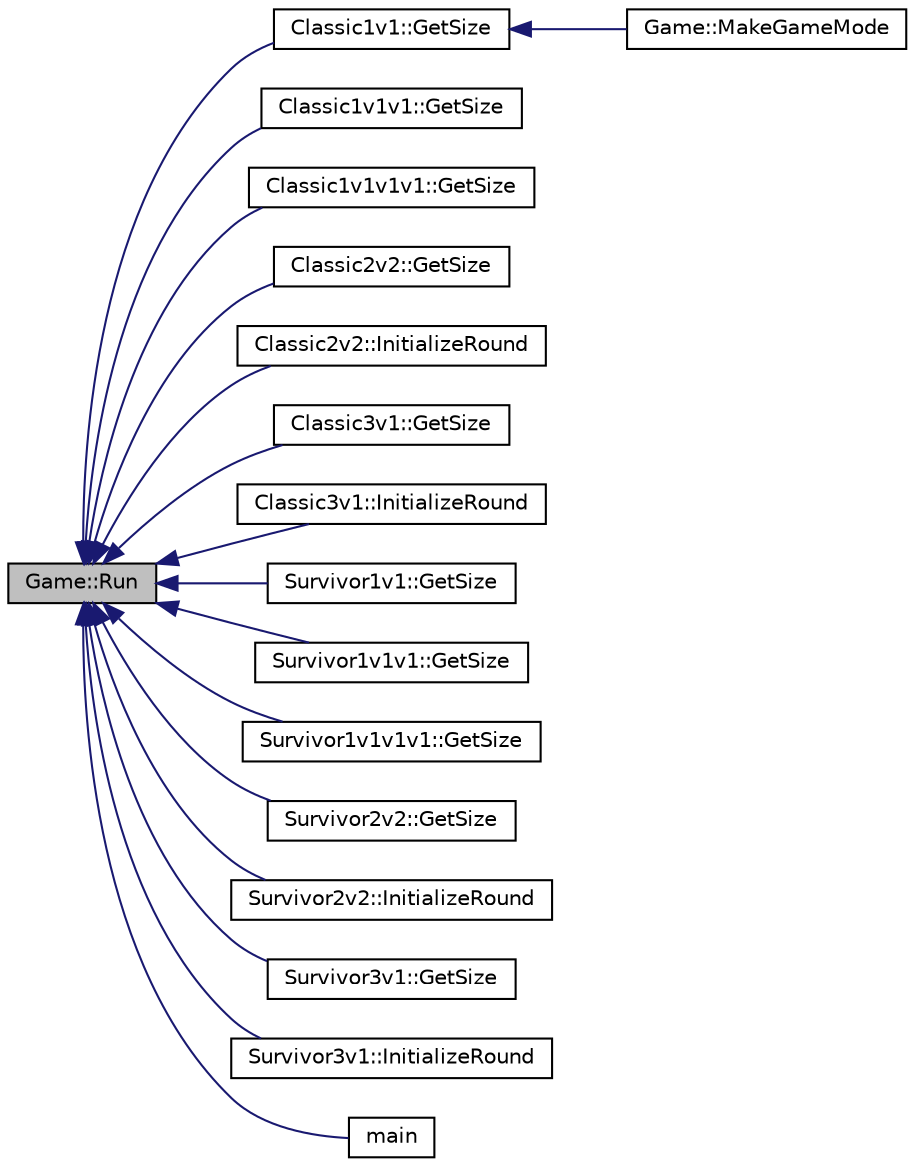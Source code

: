 digraph G
{
  edge [fontname="Helvetica",fontsize="10",labelfontname="Helvetica",labelfontsize="10"];
  node [fontname="Helvetica",fontsize="10",shape=record];
  rankdir="LR";
  Node1 [label="Game::Run",height=0.2,width=0.4,color="black", fillcolor="grey75", style="filled" fontcolor="black"];
  Node1 -> Node2 [dir="back",color="midnightblue",fontsize="10",style="solid",fontname="Helvetica"];
  Node2 [label="Classic1v1::GetSize",height=0.2,width=0.4,color="black", fillcolor="white", style="filled",URL="$namespace_classic1v1.html#a0a1649cc7c0acc6f41fb5a14f945b08b"];
  Node2 -> Node3 [dir="back",color="midnightblue",fontsize="10",style="solid",fontname="Helvetica"];
  Node3 [label="Game::MakeGameMode",height=0.2,width=0.4,color="black", fillcolor="white", style="filled",URL="$namespace_game.html#a20caed2af94cb7f28ee1bee65f6ac4b9"];
  Node1 -> Node4 [dir="back",color="midnightblue",fontsize="10",style="solid",fontname="Helvetica"];
  Node4 [label="Classic1v1v1::GetSize",height=0.2,width=0.4,color="black", fillcolor="white", style="filled",URL="$namespace_classic1v1v1.html#afb2ed4eb4be6aab63332f1c3c4573570"];
  Node1 -> Node5 [dir="back",color="midnightblue",fontsize="10",style="solid",fontname="Helvetica"];
  Node5 [label="Classic1v1v1v1::GetSize",height=0.2,width=0.4,color="black", fillcolor="white", style="filled",URL="$namespace_classic1v1v1v1.html#a66cf6eda987178d125d9c3249ff69cd9"];
  Node1 -> Node6 [dir="back",color="midnightblue",fontsize="10",style="solid",fontname="Helvetica"];
  Node6 [label="Classic2v2::GetSize",height=0.2,width=0.4,color="black", fillcolor="white", style="filled",URL="$namespace_classic2v2.html#a423c6b8d743e7135f76745657c0d9e05"];
  Node1 -> Node7 [dir="back",color="midnightblue",fontsize="10",style="solid",fontname="Helvetica"];
  Node7 [label="Classic2v2::InitializeRound",height=0.2,width=0.4,color="black", fillcolor="white", style="filled",URL="$namespace_classic2v2.html#a1c1eec3b76d6ce5263448b60dfbecbab"];
  Node1 -> Node8 [dir="back",color="midnightblue",fontsize="10",style="solid",fontname="Helvetica"];
  Node8 [label="Classic3v1::GetSize",height=0.2,width=0.4,color="black", fillcolor="white", style="filled",URL="$namespace_classic3v1.html#aa832970ab6f9a91eccec75682d442326"];
  Node1 -> Node9 [dir="back",color="midnightblue",fontsize="10",style="solid",fontname="Helvetica"];
  Node9 [label="Classic3v1::InitializeRound",height=0.2,width=0.4,color="black", fillcolor="white", style="filled",URL="$namespace_classic3v1.html#a9f41f5039a16783ba5d9b429975c1fdd"];
  Node1 -> Node10 [dir="back",color="midnightblue",fontsize="10",style="solid",fontname="Helvetica"];
  Node10 [label="Survivor1v1::GetSize",height=0.2,width=0.4,color="black", fillcolor="white", style="filled",URL="$namespace_survivor1v1.html#acef0b30f923f594ae2f280204681bfe0"];
  Node1 -> Node11 [dir="back",color="midnightblue",fontsize="10",style="solid",fontname="Helvetica"];
  Node11 [label="Survivor1v1v1::GetSize",height=0.2,width=0.4,color="black", fillcolor="white", style="filled",URL="$namespace_survivor1v1v1.html#a70aaec44f9ad2b27313e90ed45518752"];
  Node1 -> Node12 [dir="back",color="midnightblue",fontsize="10",style="solid",fontname="Helvetica"];
  Node12 [label="Survivor1v1v1v1::GetSize",height=0.2,width=0.4,color="black", fillcolor="white", style="filled",URL="$namespace_survivor1v1v1v1.html#a092c4103ce87dc8a483c4e1e7530037c"];
  Node1 -> Node13 [dir="back",color="midnightblue",fontsize="10",style="solid",fontname="Helvetica"];
  Node13 [label="Survivor2v2::GetSize",height=0.2,width=0.4,color="black", fillcolor="white", style="filled",URL="$namespace_survivor2v2.html#a9c7a35411f8f12c0f26206cb4d4c08f7"];
  Node1 -> Node14 [dir="back",color="midnightblue",fontsize="10",style="solid",fontname="Helvetica"];
  Node14 [label="Survivor2v2::InitializeRound",height=0.2,width=0.4,color="black", fillcolor="white", style="filled",URL="$namespace_survivor2v2.html#a8a6967a52493508e985d6daf3d2ac0e3"];
  Node1 -> Node15 [dir="back",color="midnightblue",fontsize="10",style="solid",fontname="Helvetica"];
  Node15 [label="Survivor3v1::GetSize",height=0.2,width=0.4,color="black", fillcolor="white", style="filled",URL="$namespace_survivor3v1.html#a371018a188c999d6df5499b3f9e98c10"];
  Node1 -> Node16 [dir="back",color="midnightblue",fontsize="10",style="solid",fontname="Helvetica"];
  Node16 [label="Survivor3v1::InitializeRound",height=0.2,width=0.4,color="black", fillcolor="white", style="filled",URL="$namespace_survivor3v1.html#af1fbdf4a382cb327b05f8737f6fbefb3"];
  Node1 -> Node17 [dir="back",color="midnightblue",fontsize="10",style="solid",fontname="Helvetica"];
  Node17 [label="main",height=0.2,width=0.4,color="black", fillcolor="white", style="filled",URL="$main_8cpp.html#a3c04138a5bfe5d72780bb7e82a18e627",tooltip="Main file - Runnable."];
}
